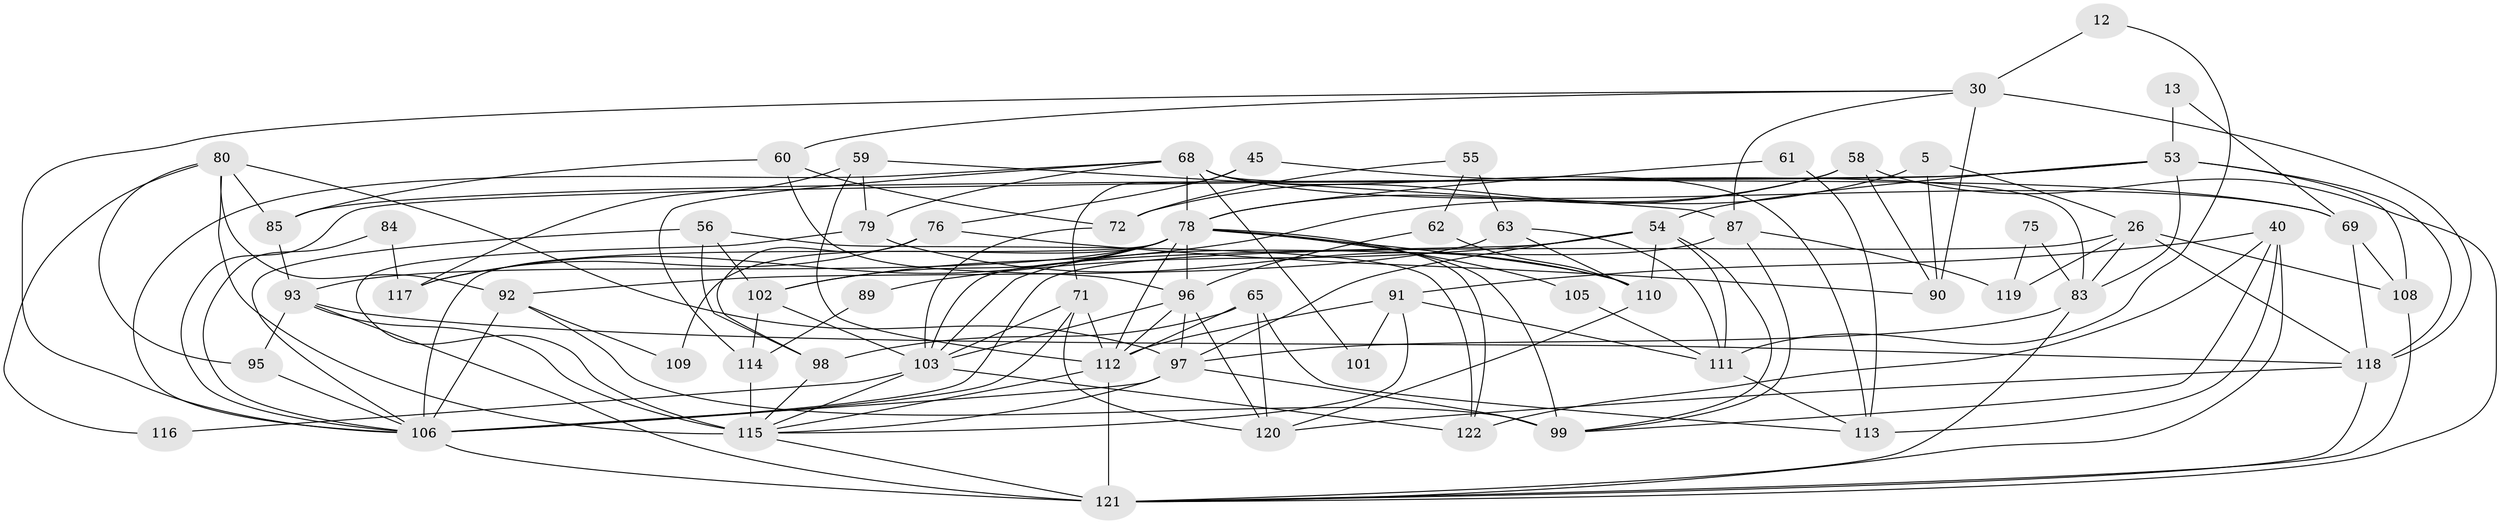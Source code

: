 // original degree distribution, {4: 0.3360655737704918, 5: 0.1557377049180328, 3: 0.2786885245901639, 2: 0.10655737704918032, 6: 0.07377049180327869, 7: 0.02459016393442623, 8: 0.01639344262295082, 10: 0.00819672131147541}
// Generated by graph-tools (version 1.1) at 2025/50/03/09/25 04:50:19]
// undirected, 61 vertices, 150 edges
graph export_dot {
graph [start="1"]
  node [color=gray90,style=filled];
  5;
  12;
  13 [super="+2"];
  26 [super="+21"];
  30 [super="+23"];
  40;
  45;
  53 [super="+10"];
  54 [super="+50"];
  55;
  56;
  58 [super="+57"];
  59;
  60;
  61;
  62;
  63 [super="+19"];
  65;
  68 [super="+1+18"];
  69 [super="+37"];
  71 [super="+49"];
  72;
  75;
  76;
  78 [super="+67"];
  79 [super="+25"];
  80 [super="+29+35"];
  83 [super="+81"];
  84;
  85;
  87 [super="+46"];
  89;
  90;
  91 [super="+8"];
  92 [super="+86"];
  93 [super="+70"];
  95;
  96 [super="+4"];
  97 [super="+38"];
  98;
  99 [super="+27+74"];
  101;
  102;
  103 [super="+43+100"];
  105;
  106 [super="+22+31+88+94"];
  108 [super="+14"];
  109;
  110;
  111 [super="+42"];
  112;
  113 [super="+73"];
  114;
  115 [super="+77+47+41+82"];
  116;
  117 [super="+32"];
  118;
  119;
  120 [super="+51"];
  121 [super="+64+107"];
  122;
  5 -- 102;
  5 -- 90;
  5 -- 26;
  12 -- 30;
  12 -- 111;
  13 -- 53 [weight=2];
  13 -- 69 [weight=2];
  26 -- 118 [weight=2];
  26 -- 83;
  26 -- 119;
  26 -- 108;
  26 -- 106 [weight=2];
  30 -- 118;
  30 -- 90 [weight=2];
  30 -- 60;
  30 -- 87;
  30 -- 106;
  40 -- 99;
  40 -- 113 [weight=2];
  40 -- 121;
  40 -- 122;
  40 -- 91;
  45 -- 69;
  45 -- 76;
  45 -- 71;
  53 -- 83;
  53 -- 54;
  53 -- 85;
  53 -- 118;
  53 -- 108;
  53 -- 106;
  54 -- 110;
  54 -- 97;
  54 -- 89;
  54 -- 99;
  54 -- 111 [weight=2];
  54 -- 103;
  55 -- 62;
  55 -- 63 [weight=2];
  55 -- 72;
  56 -- 102;
  56 -- 98;
  56 -- 122;
  56 -- 106;
  58 -- 121;
  58 -- 90;
  58 -- 72;
  58 -- 78;
  59 -- 79;
  59 -- 87;
  59 -- 112;
  59 -- 117;
  60 -- 96;
  60 -- 72;
  60 -- 85;
  61 -- 113 [weight=2];
  61 -- 78;
  62 -- 110;
  62 -- 96;
  63 -- 92;
  63 -- 110;
  63 -- 111;
  65 -- 120;
  65 -- 112;
  65 -- 98;
  65 -- 113;
  68 -- 113 [weight=2];
  68 -- 83;
  68 -- 114;
  68 -- 101;
  68 -- 106 [weight=2];
  68 -- 69;
  68 -- 79;
  68 -- 78;
  69 -- 118;
  69 -- 108;
  71 -- 112 [weight=2];
  71 -- 103 [weight=2];
  71 -- 120;
  71 -- 106 [weight=2];
  72 -- 103;
  75 -- 119;
  75 -- 83;
  76 -- 98;
  76 -- 90;
  76 -- 117 [weight=2];
  78 -- 112;
  78 -- 105;
  78 -- 99;
  78 -- 106 [weight=2];
  78 -- 96;
  78 -- 102;
  78 -- 122;
  78 -- 109;
  78 -- 110;
  78 -- 93 [weight=2];
  78 -- 117;
  79 -- 115 [weight=2];
  79 -- 110;
  80 -- 115;
  80 -- 116;
  80 -- 95;
  80 -- 97;
  80 -- 85;
  80 -- 92 [weight=2];
  83 -- 97 [weight=2];
  83 -- 121;
  84 -- 117;
  84 -- 106;
  85 -- 93;
  87 -- 119;
  87 -- 99;
  87 -- 103;
  89 -- 114;
  91 -- 112;
  91 -- 101;
  91 -- 115;
  91 -- 111;
  92 -- 99;
  92 -- 109;
  92 -- 106 [weight=3];
  93 -- 118;
  93 -- 121;
  93 -- 95;
  93 -- 115 [weight=3];
  95 -- 106;
  96 -- 112;
  96 -- 97 [weight=2];
  96 -- 103;
  96 -- 120;
  97 -- 99 [weight=2];
  97 -- 115;
  97 -- 106 [weight=2];
  98 -- 115;
  102 -- 114;
  102 -- 103;
  103 -- 116;
  103 -- 115;
  103 -- 122;
  105 -- 111;
  106 -- 121 [weight=2];
  108 -- 121;
  110 -- 120;
  111 -- 113;
  112 -- 115;
  112 -- 121 [weight=2];
  114 -- 115;
  115 -- 121;
  118 -- 120;
  118 -- 121;
}
